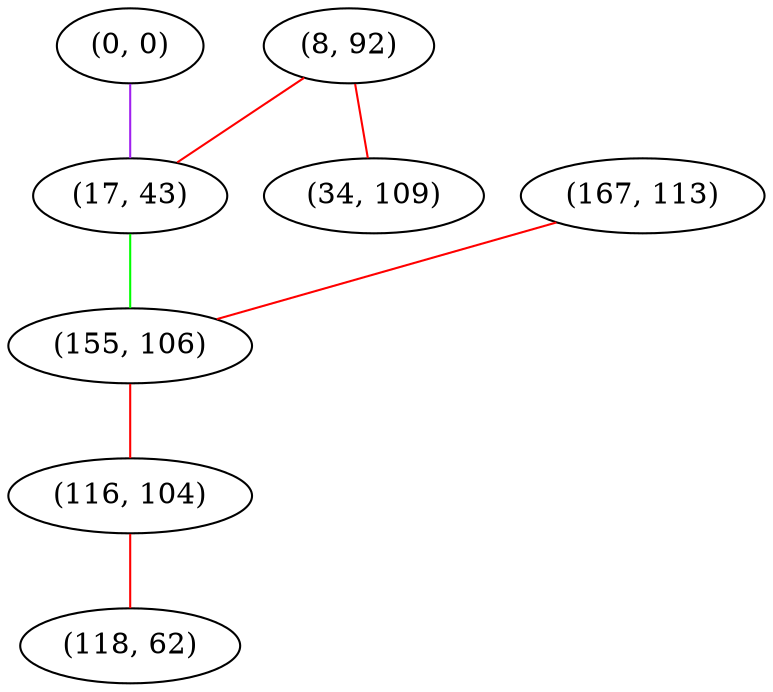 graph "" {
"(8, 92)";
"(0, 0)";
"(167, 113)";
"(17, 43)";
"(155, 106)";
"(34, 109)";
"(116, 104)";
"(118, 62)";
"(8, 92)" -- "(34, 109)"  [color=red, key=0, weight=1];
"(8, 92)" -- "(17, 43)"  [color=red, key=0, weight=1];
"(0, 0)" -- "(17, 43)"  [color=purple, key=0, weight=4];
"(167, 113)" -- "(155, 106)"  [color=red, key=0, weight=1];
"(17, 43)" -- "(155, 106)"  [color=green, key=0, weight=2];
"(155, 106)" -- "(116, 104)"  [color=red, key=0, weight=1];
"(116, 104)" -- "(118, 62)"  [color=red, key=0, weight=1];
}
